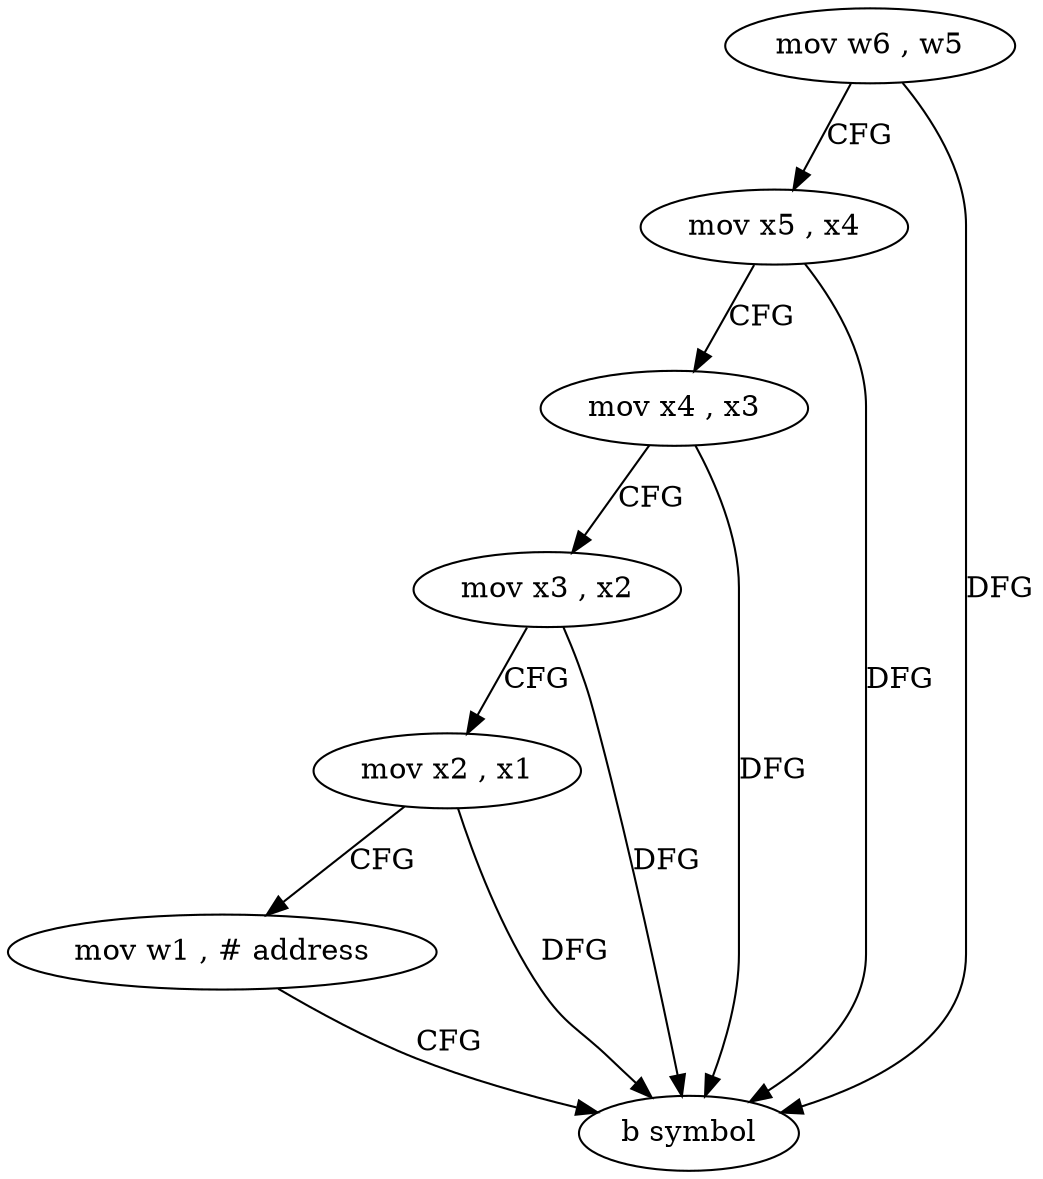 digraph "func" {
"4280728" [label = "mov w6 , w5" ]
"4280732" [label = "mov x5 , x4" ]
"4280736" [label = "mov x4 , x3" ]
"4280740" [label = "mov x3 , x2" ]
"4280744" [label = "mov x2 , x1" ]
"4280748" [label = "mov w1 , # address" ]
"4280752" [label = "b symbol" ]
"4280728" -> "4280732" [ label = "CFG" ]
"4280728" -> "4280752" [ label = "DFG" ]
"4280732" -> "4280736" [ label = "CFG" ]
"4280732" -> "4280752" [ label = "DFG" ]
"4280736" -> "4280740" [ label = "CFG" ]
"4280736" -> "4280752" [ label = "DFG" ]
"4280740" -> "4280744" [ label = "CFG" ]
"4280740" -> "4280752" [ label = "DFG" ]
"4280744" -> "4280748" [ label = "CFG" ]
"4280744" -> "4280752" [ label = "DFG" ]
"4280748" -> "4280752" [ label = "CFG" ]
}
